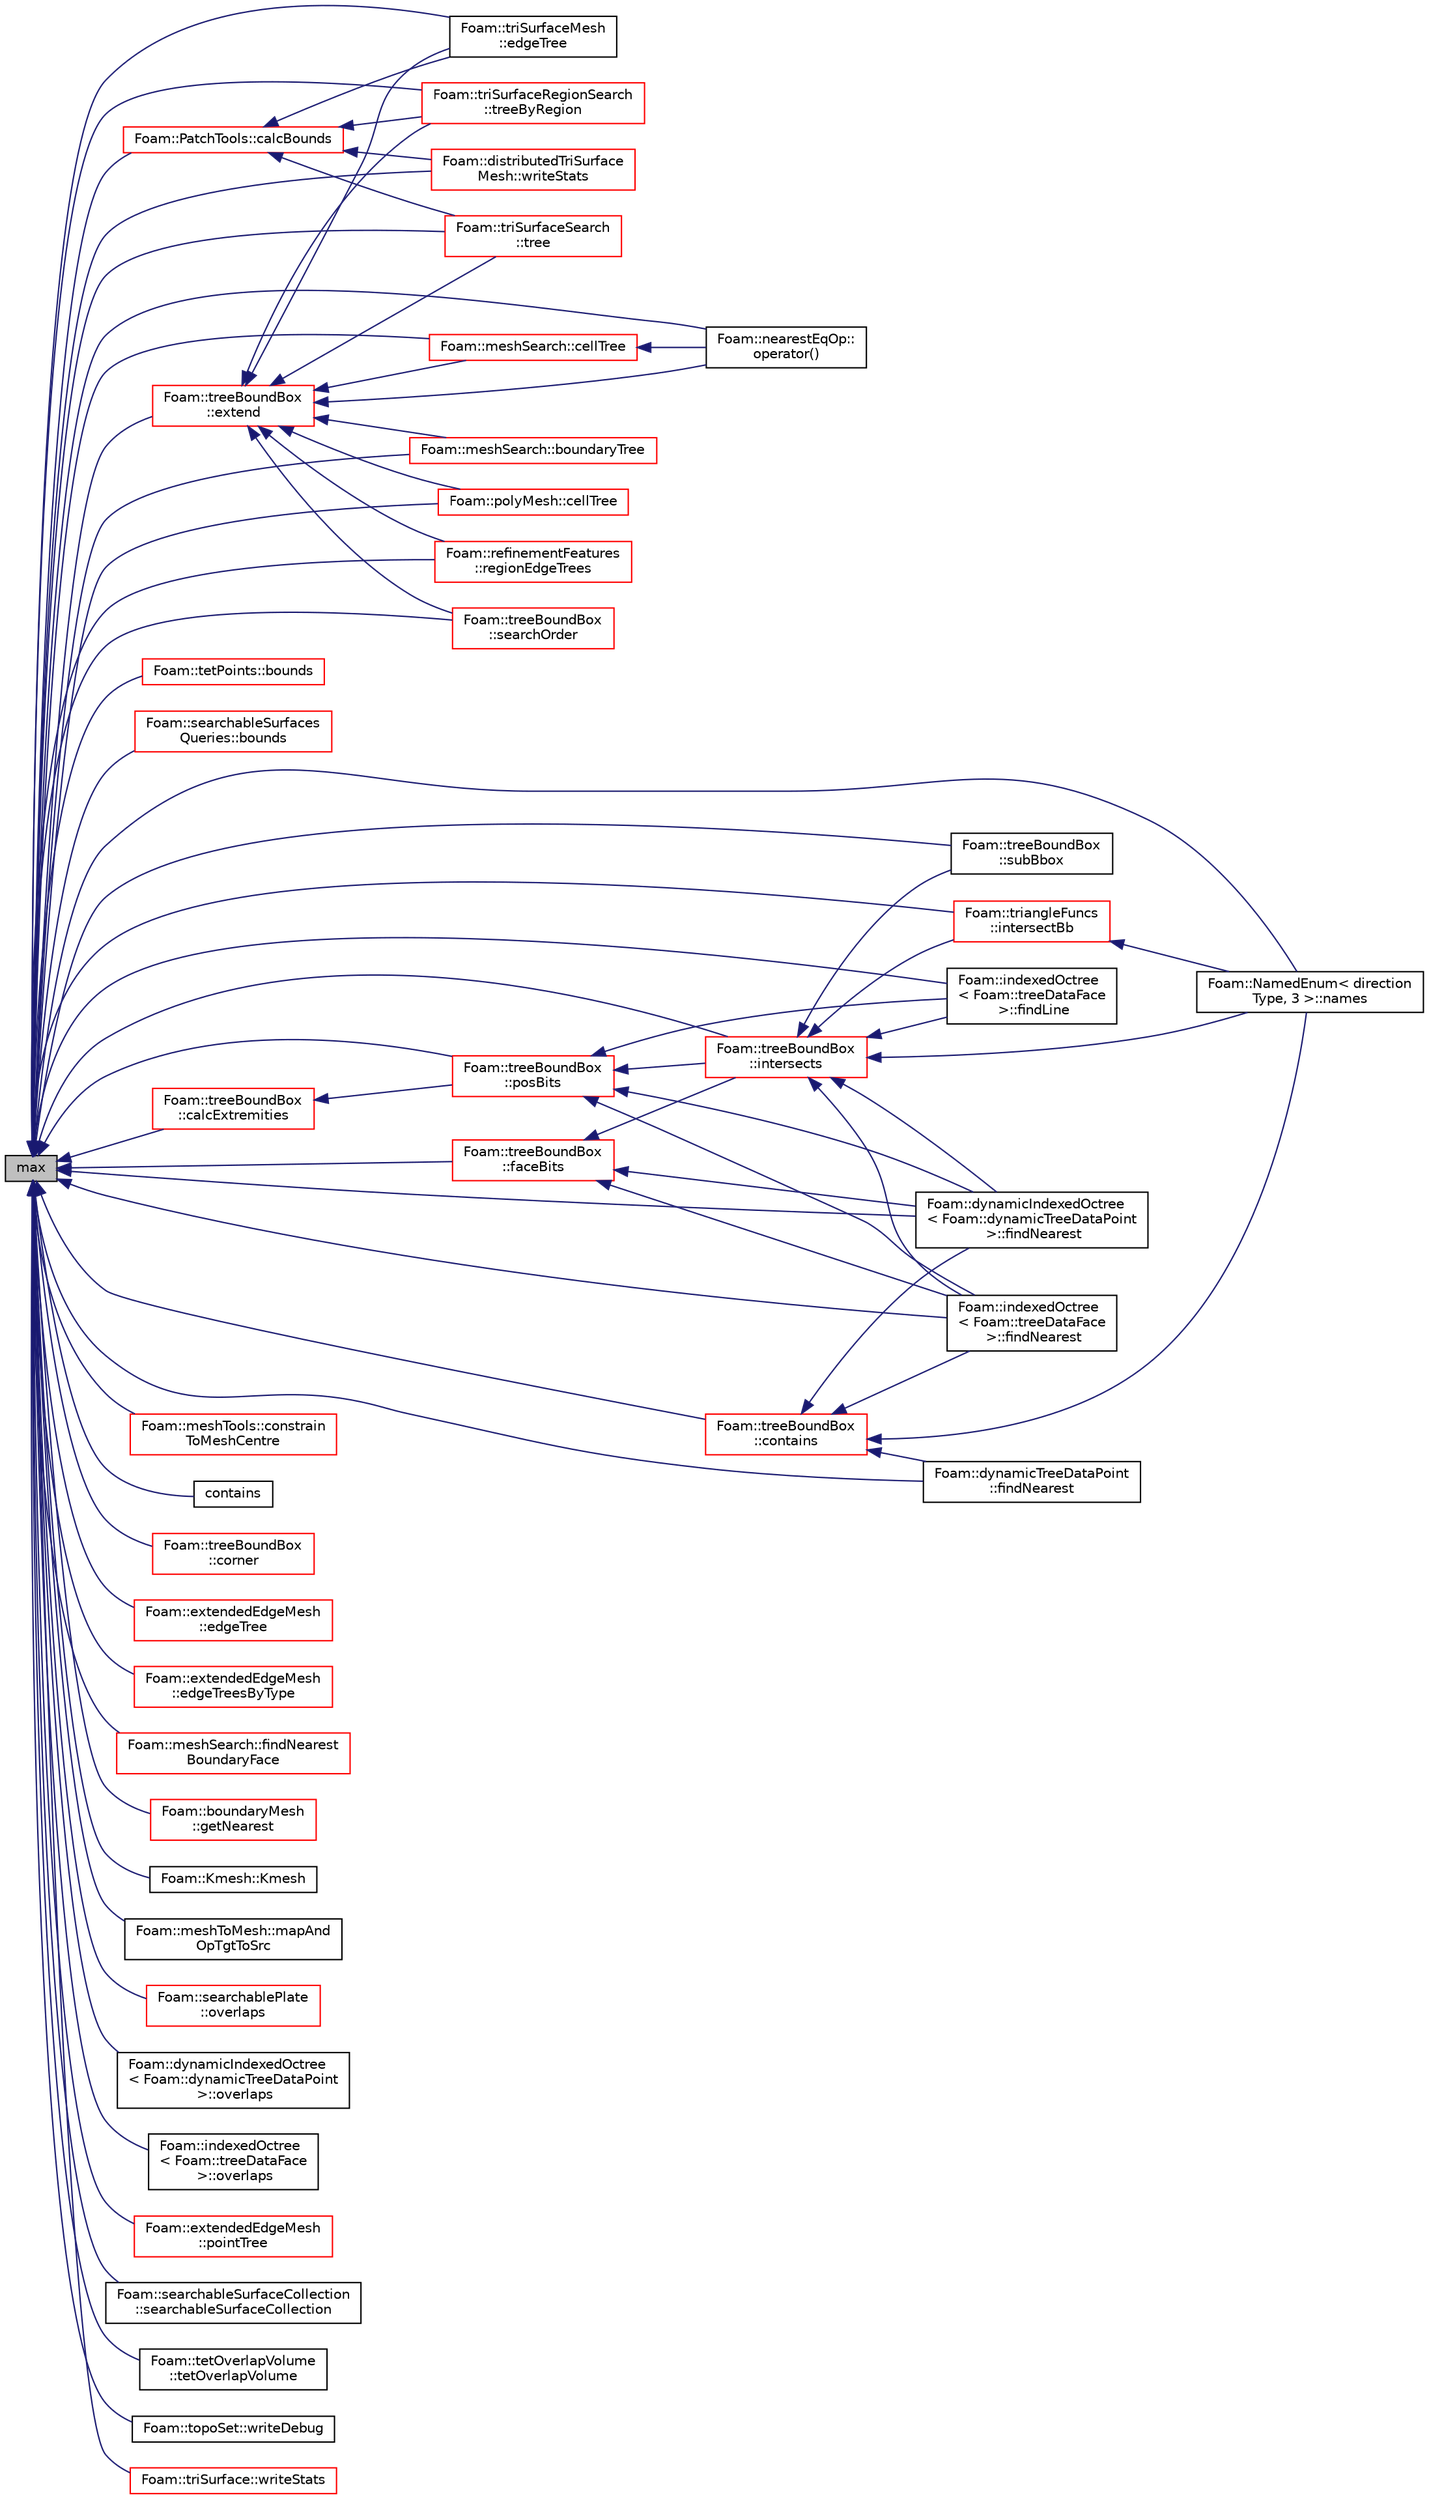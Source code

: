 digraph "max"
{
  bgcolor="transparent";
  edge [fontname="Helvetica",fontsize="10",labelfontname="Helvetica",labelfontsize="10"];
  node [fontname="Helvetica",fontsize="10",shape=record];
  rankdir="LR";
  Node373 [label="max",height=0.2,width=0.4,color="black", fillcolor="grey75", style="filled", fontcolor="black"];
  Node373 -> Node374 [dir="back",color="midnightblue",fontsize="10",style="solid",fontname="Helvetica"];
  Node374 [label="Foam::meshSearch::boundaryTree",height=0.2,width=0.4,color="red",URL="$a26249.html#a388fb4d39f97b837f32ecf4ac809a4d3",tooltip="Get (demand driven) reference to octree holding all. "];
  Node373 -> Node377 [dir="back",color="midnightblue",fontsize="10",style="solid",fontname="Helvetica"];
  Node377 [label="Foam::tetPoints::bounds",height=0.2,width=0.4,color="red",URL="$a28737.html#a4c997257ae2c5bbccabf1868b704996d",tooltip="Calculate the bounding box. "];
  Node373 -> Node384 [dir="back",color="midnightblue",fontsize="10",style="solid",fontname="Helvetica"];
  Node384 [label="Foam::searchableSurfaces\lQueries::bounds",height=0.2,width=0.4,color="red",URL="$a26385.html#a25b508e408f5622249c887e7fd1ad70d",tooltip="Find the boundBox of the selected surfaces. "];
  Node373 -> Node389 [dir="back",color="midnightblue",fontsize="10",style="solid",fontname="Helvetica"];
  Node389 [label="Foam::PatchTools::calcBounds",height=0.2,width=0.4,color="red",URL="$a28681.html#a23386088c59e643ed53d59ff85ca7f8d"];
  Node389 -> Node390 [dir="back",color="midnightblue",fontsize="10",style="solid",fontname="Helvetica"];
  Node390 [label="Foam::triSurfaceMesh\l::edgeTree",height=0.2,width=0.4,color="black",URL="$a26393.html#a35b8d766fd06e5d629b382b37f071d47",tooltip="Demand driven construction of octree for boundary edges. "];
  Node389 -> Node391 [dir="back",color="midnightblue",fontsize="10",style="solid",fontname="Helvetica"];
  Node391 [label="Foam::triSurfaceRegionSearch\l::treeByRegion",height=0.2,width=0.4,color="red",URL="$a26661.html#ac3b5768cab9bb1f9664f225d85b1e7d9",tooltip="Demand driven construction of octree for each region. "];
  Node389 -> Node394 [dir="back",color="midnightblue",fontsize="10",style="solid",fontname="Helvetica"];
  Node394 [label="Foam::triSurfaceSearch\l::tree",height=0.2,width=0.4,color="red",URL="$a26665.html#a6d01bb33aa711bf96f61eba9aa236e80",tooltip="Demand driven construction of the octree. "];
  Node389 -> Node449 [dir="back",color="midnightblue",fontsize="10",style="solid",fontname="Helvetica"];
  Node449 [label="Foam::distributedTriSurface\lMesh::writeStats",height=0.2,width=0.4,color="red",URL="$a29993.html#abcdb99a5c0073642de36f2a8b03e92c2",tooltip="Print some stats. Parallel aware version of. "];
  Node373 -> Node451 [dir="back",color="midnightblue",fontsize="10",style="solid",fontname="Helvetica"];
  Node451 [label="Foam::treeBoundBox\l::calcExtremities",height=0.2,width=0.4,color="red",URL="$a28773.html#a0e899b5b80c2f31047bccee7f435a554",tooltip="Calculate nearest and furthest (to point) vertex coords of. "];
  Node451 -> Node452 [dir="back",color="midnightblue",fontsize="10",style="solid",fontname="Helvetica"];
  Node452 [label="Foam::treeBoundBox\l::posBits",height=0.2,width=0.4,color="red",URL="$a28773.html#ae64b0d004f8da0a95f2458df4be20b12",tooltip="Position of point relative to bounding box. "];
  Node452 -> Node458 [dir="back",color="midnightblue",fontsize="10",style="solid",fontname="Helvetica"];
  Node458 [label="Foam::dynamicIndexedOctree\l\< Foam::dynamicTreeDataPoint\l \>::findNearest",height=0.2,width=0.4,color="black",URL="$a26745.html#ae090443cbaa3565bc6dc0b28e77793a8",tooltip="Low level: calculate nearest starting from subnode. "];
  Node452 -> Node459 [dir="back",color="midnightblue",fontsize="10",style="solid",fontname="Helvetica"];
  Node459 [label="Foam::indexedOctree\l\< Foam::treeDataFace\l \>::findNearest",height=0.2,width=0.4,color="black",URL="$a26157.html#abd1691a3fc13b01ad68fb3ca35ec22d8",tooltip="Low level: calculate nearest starting from subnode. "];
  Node452 -> Node460 [dir="back",color="midnightblue",fontsize="10",style="solid",fontname="Helvetica"];
  Node460 [label="Foam::indexedOctree\l\< Foam::treeDataFace\l \>::findLine",height=0.2,width=0.4,color="black",URL="$a26157.html#af654b41bf89d6e3d50c31030ec6bcb24"];
  Node452 -> Node462 [dir="back",color="midnightblue",fontsize="10",style="solid",fontname="Helvetica"];
  Node462 [label="Foam::treeBoundBox\l::intersects",height=0.2,width=0.4,color="red",URL="$a28773.html#a7f2d8860a14160c2474f35e362a9b149",tooltip="Intersects segment; set point to intersection position and face,. "];
  Node462 -> Node467 [dir="back",color="midnightblue",fontsize="10",style="solid",fontname="Helvetica"];
  Node467 [label="Foam::triangleFuncs\l::intersectBb",height=0.2,width=0.4,color="red",URL="$a26657.html#a61b27a9e34057e49b2263d2ecd01144c",tooltip="Does triangle intersect bounding box. "];
  Node467 -> Node473 [dir="back",color="midnightblue",fontsize="10",style="solid",fontname="Helvetica"];
  Node473 [label="Foam::NamedEnum\< direction\lType, 3 \>::names",height=0.2,width=0.4,color="black",URL="$a27113.html#a7350da3a0edd92cd11e6c479c9967dc8"];
  Node462 -> Node458 [dir="back",color="midnightblue",fontsize="10",style="solid",fontname="Helvetica"];
  Node462 -> Node459 [dir="back",color="midnightblue",fontsize="10",style="solid",fontname="Helvetica"];
  Node462 -> Node460 [dir="back",color="midnightblue",fontsize="10",style="solid",fontname="Helvetica"];
  Node462 -> Node474 [dir="back",color="midnightblue",fontsize="10",style="solid",fontname="Helvetica"];
  Node474 [label="Foam::treeBoundBox\l::subBbox",height=0.2,width=0.4,color="black",URL="$a28773.html#ad25c96ce2f752e9913e39722e034c4ce",tooltip="Sub box given by octant number. Midpoint provided. "];
  Node462 -> Node473 [dir="back",color="midnightblue",fontsize="10",style="solid",fontname="Helvetica"];
  Node373 -> Node478 [dir="back",color="midnightblue",fontsize="10",style="solid",fontname="Helvetica"];
  Node478 [label="Foam::meshSearch::cellTree",height=0.2,width=0.4,color="red",URL="$a26249.html#ac6c5bd053e8332171655f8ef67dbe917",tooltip="Get (demand driven) reference to octree holding all cells. "];
  Node478 -> Node376 [dir="back",color="midnightblue",fontsize="10",style="solid",fontname="Helvetica"];
  Node376 [label="Foam::nearestEqOp::\loperator()",height=0.2,width=0.4,color="black",URL="$a30669.html#a7125bb052e112a423cd8082006cdac3b"];
  Node373 -> Node479 [dir="back",color="midnightblue",fontsize="10",style="solid",fontname="Helvetica"];
  Node479 [label="Foam::polyMesh::cellTree",height=0.2,width=0.4,color="red",URL="$a28565.html#ac6c5bd053e8332171655f8ef67dbe917",tooltip="Return the cell search tree. "];
  Node373 -> Node518 [dir="back",color="midnightblue",fontsize="10",style="solid",fontname="Helvetica"];
  Node518 [label="Foam::meshTools::constrain\lToMeshCentre",height=0.2,width=0.4,color="red",URL="$a21883.html#a26700ec74f3fbbdd3e210599cbaf2073",tooltip="Set the constrained components of position to mesh centre. "];
  Node373 -> Node608 [dir="back",color="midnightblue",fontsize="10",style="solid",fontname="Helvetica"];
  Node608 [label="contains",height=0.2,width=0.4,color="black",URL="$a28253.html#a70bf4f9e42ac57b695c19a4bbb93b2ce",tooltip="Fully contains other boundingBox? "];
  Node373 -> Node609 [dir="back",color="midnightblue",fontsize="10",style="solid",fontname="Helvetica"];
  Node609 [label="Foam::treeBoundBox\l::contains",height=0.2,width=0.4,color="red",URL="$a28773.html#aa96ed9af340918c3eda38f16e1d3ff80",tooltip="Contains point (inside or on edge) and moving in direction. "];
  Node609 -> Node458 [dir="back",color="midnightblue",fontsize="10",style="solid",fontname="Helvetica"];
  Node609 -> Node626 [dir="back",color="midnightblue",fontsize="10",style="solid",fontname="Helvetica"];
  Node626 [label="Foam::dynamicTreeDataPoint\l::findNearest",height=0.2,width=0.4,color="black",URL="$a26753.html#af7a3b15afb6062a7aa695045a2757e3d",tooltip="Calculates nearest (to line) point in shape. "];
  Node609 -> Node459 [dir="back",color="midnightblue",fontsize="10",style="solid",fontname="Helvetica"];
  Node609 -> Node473 [dir="back",color="midnightblue",fontsize="10",style="solid",fontname="Helvetica"];
  Node373 -> Node627 [dir="back",color="midnightblue",fontsize="10",style="solid",fontname="Helvetica"];
  Node627 [label="Foam::treeBoundBox\l::corner",height=0.2,width=0.4,color="red",URL="$a28773.html#a7758c34aa85ed8e9e9acf17cc63e4f6e",tooltip="Corner point given octant. "];
  Node373 -> Node390 [dir="back",color="midnightblue",fontsize="10",style="solid",fontname="Helvetica"];
  Node373 -> Node633 [dir="back",color="midnightblue",fontsize="10",style="solid",fontname="Helvetica"];
  Node633 [label="Foam::extendedEdgeMesh\l::edgeTree",height=0.2,width=0.4,color="red",URL="$a22549.html#a35b8d766fd06e5d629b382b37f071d47",tooltip="Demand driven construction of octree for boundary edges. "];
  Node373 -> Node640 [dir="back",color="midnightblue",fontsize="10",style="solid",fontname="Helvetica"];
  Node640 [label="Foam::extendedEdgeMesh\l::edgeTreesByType",height=0.2,width=0.4,color="red",URL="$a22549.html#afa97552d0c5faeb838d8dea82fded8ea",tooltip="Demand driven construction of octree for boundary edges by type. "];
  Node373 -> Node644 [dir="back",color="midnightblue",fontsize="10",style="solid",fontname="Helvetica"];
  Node644 [label="Foam::treeBoundBox\l::extend",height=0.2,width=0.4,color="red",URL="$a28773.html#aa587a09f8f1ac8b806f9f1314f0e0733",tooltip="Return slightly wider bounding box. "];
  Node644 -> Node646 [dir="back",color="midnightblue",fontsize="10",style="solid",fontname="Helvetica"];
  Node646 [label="Foam::refinementFeatures\l::regionEdgeTrees",height=0.2,width=0.4,color="red",URL="$a25877.html#a8b10e1c25153aef632c6fea885ce9bf0"];
  Node644 -> Node374 [dir="back",color="midnightblue",fontsize="10",style="solid",fontname="Helvetica"];
  Node644 -> Node478 [dir="back",color="midnightblue",fontsize="10",style="solid",fontname="Helvetica"];
  Node644 -> Node390 [dir="back",color="midnightblue",fontsize="10",style="solid",fontname="Helvetica"];
  Node644 -> Node391 [dir="back",color="midnightblue",fontsize="10",style="solid",fontname="Helvetica"];
  Node644 -> Node394 [dir="back",color="midnightblue",fontsize="10",style="solid",fontname="Helvetica"];
  Node644 -> Node479 [dir="back",color="midnightblue",fontsize="10",style="solid",fontname="Helvetica"];
  Node644 -> Node653 [dir="back",color="midnightblue",fontsize="10",style="solid",fontname="Helvetica"];
  Node653 [label="Foam::treeBoundBox\l::searchOrder",height=0.2,width=0.4,color="red",URL="$a28773.html#a4755b78bc3e7e11bc866f45baccf8fdc",tooltip="Calculates optimal order to look for nearest to point. "];
  Node644 -> Node376 [dir="back",color="midnightblue",fontsize="10",style="solid",fontname="Helvetica"];
  Node373 -> Node655 [dir="back",color="midnightblue",fontsize="10",style="solid",fontname="Helvetica"];
  Node655 [label="Foam::treeBoundBox\l::faceBits",height=0.2,width=0.4,color="red",URL="$a28773.html#a3e87b1def66dc04558390da0d76d2657",tooltip="Code position of point on bounding box faces. "];
  Node655 -> Node458 [dir="back",color="midnightblue",fontsize="10",style="solid",fontname="Helvetica"];
  Node655 -> Node459 [dir="back",color="midnightblue",fontsize="10",style="solid",fontname="Helvetica"];
  Node655 -> Node462 [dir="back",color="midnightblue",fontsize="10",style="solid",fontname="Helvetica"];
  Node373 -> Node460 [dir="back",color="midnightblue",fontsize="10",style="solid",fontname="Helvetica"];
  Node373 -> Node626 [dir="back",color="midnightblue",fontsize="10",style="solid",fontname="Helvetica"];
  Node373 -> Node458 [dir="back",color="midnightblue",fontsize="10",style="solid",fontname="Helvetica"];
  Node373 -> Node459 [dir="back",color="midnightblue",fontsize="10",style="solid",fontname="Helvetica"];
  Node373 -> Node657 [dir="back",color="midnightblue",fontsize="10",style="solid",fontname="Helvetica"];
  Node657 [label="Foam::meshSearch::findNearest\lBoundaryFace",height=0.2,width=0.4,color="red",URL="$a26249.html#a1a46b9e23869bcc1fd81c4de765c352c",tooltip="Find nearest boundary face. "];
  Node373 -> Node661 [dir="back",color="midnightblue",fontsize="10",style="solid",fontname="Helvetica"];
  Node661 [label="Foam::boundaryMesh\l::getNearest",height=0.2,width=0.4,color="red",URL="$a22169.html#a7cfb30aa0fa4868d8a08ec928d0c1315",tooltip="Get bMesh index of nearest face for every boundary face in. "];
  Node373 -> Node467 [dir="back",color="midnightblue",fontsize="10",style="solid",fontname="Helvetica"];
  Node373 -> Node462 [dir="back",color="midnightblue",fontsize="10",style="solid",fontname="Helvetica"];
  Node373 -> Node605 [dir="back",color="midnightblue",fontsize="10",style="solid",fontname="Helvetica"];
  Node605 [label="Foam::Kmesh::Kmesh",height=0.2,width=0.4,color="black",URL="$a30021.html#a5a51b3510445fa907070c7052b6fc25c",tooltip="Construct from fvMesh. "];
  Node373 -> Node606 [dir="back",color="midnightblue",fontsize="10",style="solid",fontname="Helvetica"];
  Node606 [label="Foam::meshToMesh::mapAnd\lOpTgtToSrc",height=0.2,width=0.4,color="black",URL="$a30521.html#a95168670114bbb57f1890fe93bde9561"];
  Node373 -> Node473 [dir="back",color="midnightblue",fontsize="10",style="solid",fontname="Helvetica"];
  Node373 -> Node376 [dir="back",color="midnightblue",fontsize="10",style="solid",fontname="Helvetica"];
  Node373 -> Node664 [dir="back",color="midnightblue",fontsize="10",style="solid",fontname="Helvetica"];
  Node664 [label="Foam::searchablePlate\l::overlaps",height=0.2,width=0.4,color="red",URL="$a26361.html#a3551e1f2a2837eb8b79493199f8e89f8",tooltip="Does any part of the surface overlap the supplied bound box? "];
  Node373 -> Node666 [dir="back",color="midnightblue",fontsize="10",style="solid",fontname="Helvetica"];
  Node666 [label="Foam::dynamicIndexedOctree\l\< Foam::dynamicTreeDataPoint\l \>::overlaps",height=0.2,width=0.4,color="black",URL="$a26745.html#a4ca2bef7dbdb103c2f7f02e34e28b967",tooltip="Helper: does bb intersect a sphere around sample? Or is any. "];
  Node373 -> Node667 [dir="back",color="midnightblue",fontsize="10",style="solid",fontname="Helvetica"];
  Node667 [label="Foam::indexedOctree\l\< Foam::treeDataFace\l \>::overlaps",height=0.2,width=0.4,color="black",URL="$a26157.html#a4ca2bef7dbdb103c2f7f02e34e28b967",tooltip="Helper: does bb intersect a sphere around sample? Or is any. "];
  Node373 -> Node668 [dir="back",color="midnightblue",fontsize="10",style="solid",fontname="Helvetica"];
  Node668 [label="Foam::extendedEdgeMesh\l::pointTree",height=0.2,width=0.4,color="red",URL="$a22549.html#ae27981ad458811ae4bd359d382089130",tooltip="Demand driven construction of octree for feature points. "];
  Node373 -> Node452 [dir="back",color="midnightblue",fontsize="10",style="solid",fontname="Helvetica"];
  Node373 -> Node646 [dir="back",color="midnightblue",fontsize="10",style="solid",fontname="Helvetica"];
  Node373 -> Node669 [dir="back",color="midnightblue",fontsize="10",style="solid",fontname="Helvetica"];
  Node669 [label="Foam::searchableSurfaceCollection\l::searchableSurfaceCollection",height=0.2,width=0.4,color="black",URL="$a26377.html#aaa6357e10010d757fe8977007422e87f",tooltip="Construct from dictionary (used by searchableSurface) "];
  Node373 -> Node653 [dir="back",color="midnightblue",fontsize="10",style="solid",fontname="Helvetica"];
  Node373 -> Node474 [dir="back",color="midnightblue",fontsize="10",style="solid",fontname="Helvetica"];
  Node373 -> Node379 [dir="back",color="midnightblue",fontsize="10",style="solid",fontname="Helvetica"];
  Node379 [label="Foam::tetOverlapVolume\l::tetOverlapVolume",height=0.2,width=0.4,color="black",URL="$a26617.html#ae2687708d7bad92c040a9d6dd6a61f09",tooltip="Null constructor. "];
  Node373 -> Node394 [dir="back",color="midnightblue",fontsize="10",style="solid",fontname="Helvetica"];
  Node373 -> Node391 [dir="back",color="midnightblue",fontsize="10",style="solid",fontname="Helvetica"];
  Node373 -> Node670 [dir="back",color="midnightblue",fontsize="10",style="solid",fontname="Helvetica"];
  Node670 [label="Foam::topoSet::writeDebug",height=0.2,width=0.4,color="black",URL="$a26597.html#a9d882cb93b5f6ce3eb810cf81a1802bc",tooltip="Write labels and coordinates columnwise to os. Truncate to maxLen. "];
  Node373 -> Node671 [dir="back",color="midnightblue",fontsize="10",style="solid",fontname="Helvetica"];
  Node671 [label="Foam::triSurface::writeStats",height=0.2,width=0.4,color="red",URL="$a31961.html#a9dcc5076c83a26b069fbc8106a14c7ec",tooltip="Write some statistics. "];
  Node373 -> Node449 [dir="back",color="midnightblue",fontsize="10",style="solid",fontname="Helvetica"];
}
